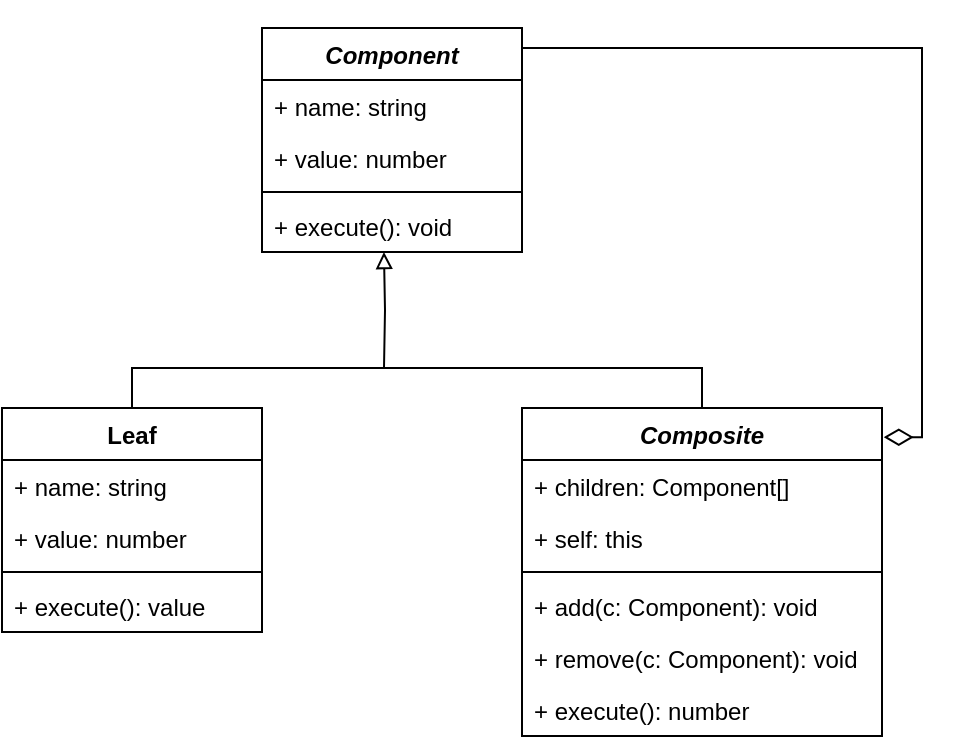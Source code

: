<mxfile version="14.6.13" type="device"><diagram id="Z2mZmhY16JPruWa7hyBJ" name="Страница 1"><mxGraphModel dx="749" dy="556" grid="1" gridSize="10" guides="1" tooltips="1" connect="1" arrows="1" fold="1" page="1" pageScale="1" pageWidth="827" pageHeight="1169" math="0" shadow="0"><root><mxCell id="0"/><mxCell id="1" parent="0"/><mxCell id="Bn7GJqtp7E-NBbu8uk9U-25" style="edgeStyle=orthogonalEdgeStyle;rounded=0;orthogonalLoop=1;jettySize=auto;html=1;exitX=1;exitY=0;exitDx=0;exitDy=0;entryX=1.005;entryY=0.089;entryDx=0;entryDy=0;entryPerimeter=0;endArrow=diamondThin;endFill=0;endSize=12;" edge="1" parent="1" source="Bn7GJqtp7E-NBbu8uk9U-1" target="Bn7GJqtp7E-NBbu8uk9U-11"><mxGeometry relative="1" as="geometry"><Array as="points"><mxPoint x="450" y="310"/><mxPoint x="650" y="310"/><mxPoint x="650" y="505"/></Array></mxGeometry></mxCell><mxCell id="Bn7GJqtp7E-NBbu8uk9U-1" value="Component" style="swimlane;fontStyle=3;align=center;verticalAlign=top;childLayout=stackLayout;horizontal=1;startSize=26;horizontalStack=0;resizeParent=1;resizeParentMax=0;resizeLast=0;collapsible=1;marginBottom=0;" vertex="1" parent="1"><mxGeometry x="320" y="300" width="130" height="112" as="geometry"/></mxCell><mxCell id="Bn7GJqtp7E-NBbu8uk9U-2" value="+ name: string" style="text;strokeColor=none;fillColor=none;align=left;verticalAlign=top;spacingLeft=4;spacingRight=4;overflow=hidden;rotatable=0;points=[[0,0.5],[1,0.5]];portConstraint=eastwest;" vertex="1" parent="Bn7GJqtp7E-NBbu8uk9U-1"><mxGeometry y="26" width="130" height="26" as="geometry"/></mxCell><mxCell id="Bn7GJqtp7E-NBbu8uk9U-5" value="+ value: number" style="text;strokeColor=none;fillColor=none;align=left;verticalAlign=top;spacingLeft=4;spacingRight=4;overflow=hidden;rotatable=0;points=[[0,0.5],[1,0.5]];portConstraint=eastwest;" vertex="1" parent="Bn7GJqtp7E-NBbu8uk9U-1"><mxGeometry y="52" width="130" height="26" as="geometry"/></mxCell><mxCell id="Bn7GJqtp7E-NBbu8uk9U-3" value="" style="line;strokeWidth=1;fillColor=none;align=left;verticalAlign=middle;spacingTop=-1;spacingLeft=3;spacingRight=3;rotatable=0;labelPosition=right;points=[];portConstraint=eastwest;" vertex="1" parent="Bn7GJqtp7E-NBbu8uk9U-1"><mxGeometry y="78" width="130" height="8" as="geometry"/></mxCell><mxCell id="Bn7GJqtp7E-NBbu8uk9U-4" value="+ execute(): void" style="text;strokeColor=none;fillColor=none;align=left;verticalAlign=top;spacingLeft=4;spacingRight=4;overflow=hidden;rotatable=0;points=[[0,0.5],[1,0.5]];portConstraint=eastwest;" vertex="1" parent="Bn7GJqtp7E-NBbu8uk9U-1"><mxGeometry y="86" width="130" height="26" as="geometry"/></mxCell><mxCell id="Bn7GJqtp7E-NBbu8uk9U-23" style="edgeStyle=orthogonalEdgeStyle;rounded=0;orthogonalLoop=1;jettySize=auto;html=1;exitX=0.5;exitY=0;exitDx=0;exitDy=0;entryX=0.5;entryY=0;entryDx=0;entryDy=0;endArrow=none;endFill=0;" edge="1" parent="1" source="Bn7GJqtp7E-NBbu8uk9U-6" target="Bn7GJqtp7E-NBbu8uk9U-11"><mxGeometry relative="1" as="geometry"/></mxCell><mxCell id="Bn7GJqtp7E-NBbu8uk9U-24" style="edgeStyle=orthogonalEdgeStyle;rounded=0;orthogonalLoop=1;jettySize=auto;html=1;entryX=0.469;entryY=1;entryDx=0;entryDy=0;entryPerimeter=0;endArrow=block;endFill=0;" edge="1" parent="1" target="Bn7GJqtp7E-NBbu8uk9U-4"><mxGeometry relative="1" as="geometry"><mxPoint x="381" y="470" as="sourcePoint"/></mxGeometry></mxCell><mxCell id="Bn7GJqtp7E-NBbu8uk9U-6" value="Leaf" style="swimlane;fontStyle=1;align=center;verticalAlign=top;childLayout=stackLayout;horizontal=1;startSize=26;horizontalStack=0;resizeParent=1;resizeParentMax=0;resizeLast=0;collapsible=1;marginBottom=0;" vertex="1" parent="1"><mxGeometry x="190" y="490" width="130" height="112" as="geometry"/></mxCell><mxCell id="Bn7GJqtp7E-NBbu8uk9U-7" value="+ name: string" style="text;strokeColor=none;fillColor=none;align=left;verticalAlign=top;spacingLeft=4;spacingRight=4;overflow=hidden;rotatable=0;points=[[0,0.5],[1,0.5]];portConstraint=eastwest;" vertex="1" parent="Bn7GJqtp7E-NBbu8uk9U-6"><mxGeometry y="26" width="130" height="26" as="geometry"/></mxCell><mxCell id="Bn7GJqtp7E-NBbu8uk9U-8" value="+ value: number" style="text;strokeColor=none;fillColor=none;align=left;verticalAlign=top;spacingLeft=4;spacingRight=4;overflow=hidden;rotatable=0;points=[[0,0.5],[1,0.5]];portConstraint=eastwest;" vertex="1" parent="Bn7GJqtp7E-NBbu8uk9U-6"><mxGeometry y="52" width="130" height="26" as="geometry"/></mxCell><mxCell id="Bn7GJqtp7E-NBbu8uk9U-9" value="" style="line;strokeWidth=1;fillColor=none;align=left;verticalAlign=middle;spacingTop=-1;spacingLeft=3;spacingRight=3;rotatable=0;labelPosition=right;points=[];portConstraint=eastwest;" vertex="1" parent="Bn7GJqtp7E-NBbu8uk9U-6"><mxGeometry y="78" width="130" height="8" as="geometry"/></mxCell><mxCell id="Bn7GJqtp7E-NBbu8uk9U-10" value="+ execute(): value" style="text;strokeColor=none;fillColor=none;align=left;verticalAlign=top;spacingLeft=4;spacingRight=4;overflow=hidden;rotatable=0;points=[[0,0.5],[1,0.5]];portConstraint=eastwest;" vertex="1" parent="Bn7GJqtp7E-NBbu8uk9U-6"><mxGeometry y="86" width="130" height="26" as="geometry"/></mxCell><mxCell id="Bn7GJqtp7E-NBbu8uk9U-11" value="Composite" style="swimlane;fontStyle=3;align=center;verticalAlign=top;childLayout=stackLayout;horizontal=1;startSize=26;horizontalStack=0;resizeParent=1;resizeParentMax=0;resizeLast=0;collapsible=1;marginBottom=0;" vertex="1" parent="1"><mxGeometry x="450" y="490" width="180" height="164" as="geometry"/></mxCell><mxCell id="Bn7GJqtp7E-NBbu8uk9U-12" value="+ children: Component[]" style="text;strokeColor=none;fillColor=none;align=left;verticalAlign=top;spacingLeft=4;spacingRight=4;overflow=hidden;rotatable=0;points=[[0,0.5],[1,0.5]];portConstraint=eastwest;" vertex="1" parent="Bn7GJqtp7E-NBbu8uk9U-11"><mxGeometry y="26" width="180" height="26" as="geometry"/></mxCell><mxCell id="Bn7GJqtp7E-NBbu8uk9U-13" value="+ self: this" style="text;strokeColor=none;fillColor=none;align=left;verticalAlign=top;spacingLeft=4;spacingRight=4;overflow=hidden;rotatable=0;points=[[0,0.5],[1,0.5]];portConstraint=eastwest;" vertex="1" parent="Bn7GJqtp7E-NBbu8uk9U-11"><mxGeometry y="52" width="180" height="26" as="geometry"/></mxCell><mxCell id="Bn7GJqtp7E-NBbu8uk9U-14" value="" style="line;strokeWidth=1;fillColor=none;align=left;verticalAlign=middle;spacingTop=-1;spacingLeft=3;spacingRight=3;rotatable=0;labelPosition=right;points=[];portConstraint=eastwest;" vertex="1" parent="Bn7GJqtp7E-NBbu8uk9U-11"><mxGeometry y="78" width="180" height="8" as="geometry"/></mxCell><mxCell id="Bn7GJqtp7E-NBbu8uk9U-15" value="+ add(c: Component): void" style="text;strokeColor=none;fillColor=none;align=left;verticalAlign=top;spacingLeft=4;spacingRight=4;overflow=hidden;rotatable=0;points=[[0,0.5],[1,0.5]];portConstraint=eastwest;" vertex="1" parent="Bn7GJqtp7E-NBbu8uk9U-11"><mxGeometry y="86" width="180" height="26" as="geometry"/></mxCell><mxCell id="Bn7GJqtp7E-NBbu8uk9U-21" value="+ remove(c: Component): void" style="text;strokeColor=none;fillColor=none;align=left;verticalAlign=top;spacingLeft=4;spacingRight=4;overflow=hidden;rotatable=0;points=[[0,0.5],[1,0.5]];portConstraint=eastwest;" vertex="1" parent="Bn7GJqtp7E-NBbu8uk9U-11"><mxGeometry y="112" width="180" height="26" as="geometry"/></mxCell><mxCell id="Bn7GJqtp7E-NBbu8uk9U-22" value="+ execute(): number" style="text;strokeColor=none;fillColor=none;align=left;verticalAlign=top;spacingLeft=4;spacingRight=4;overflow=hidden;rotatable=0;points=[[0,0.5],[1,0.5]];portConstraint=eastwest;" vertex="1" parent="Bn7GJqtp7E-NBbu8uk9U-11"><mxGeometry y="138" width="180" height="26" as="geometry"/></mxCell></root></mxGraphModel></diagram></mxfile>